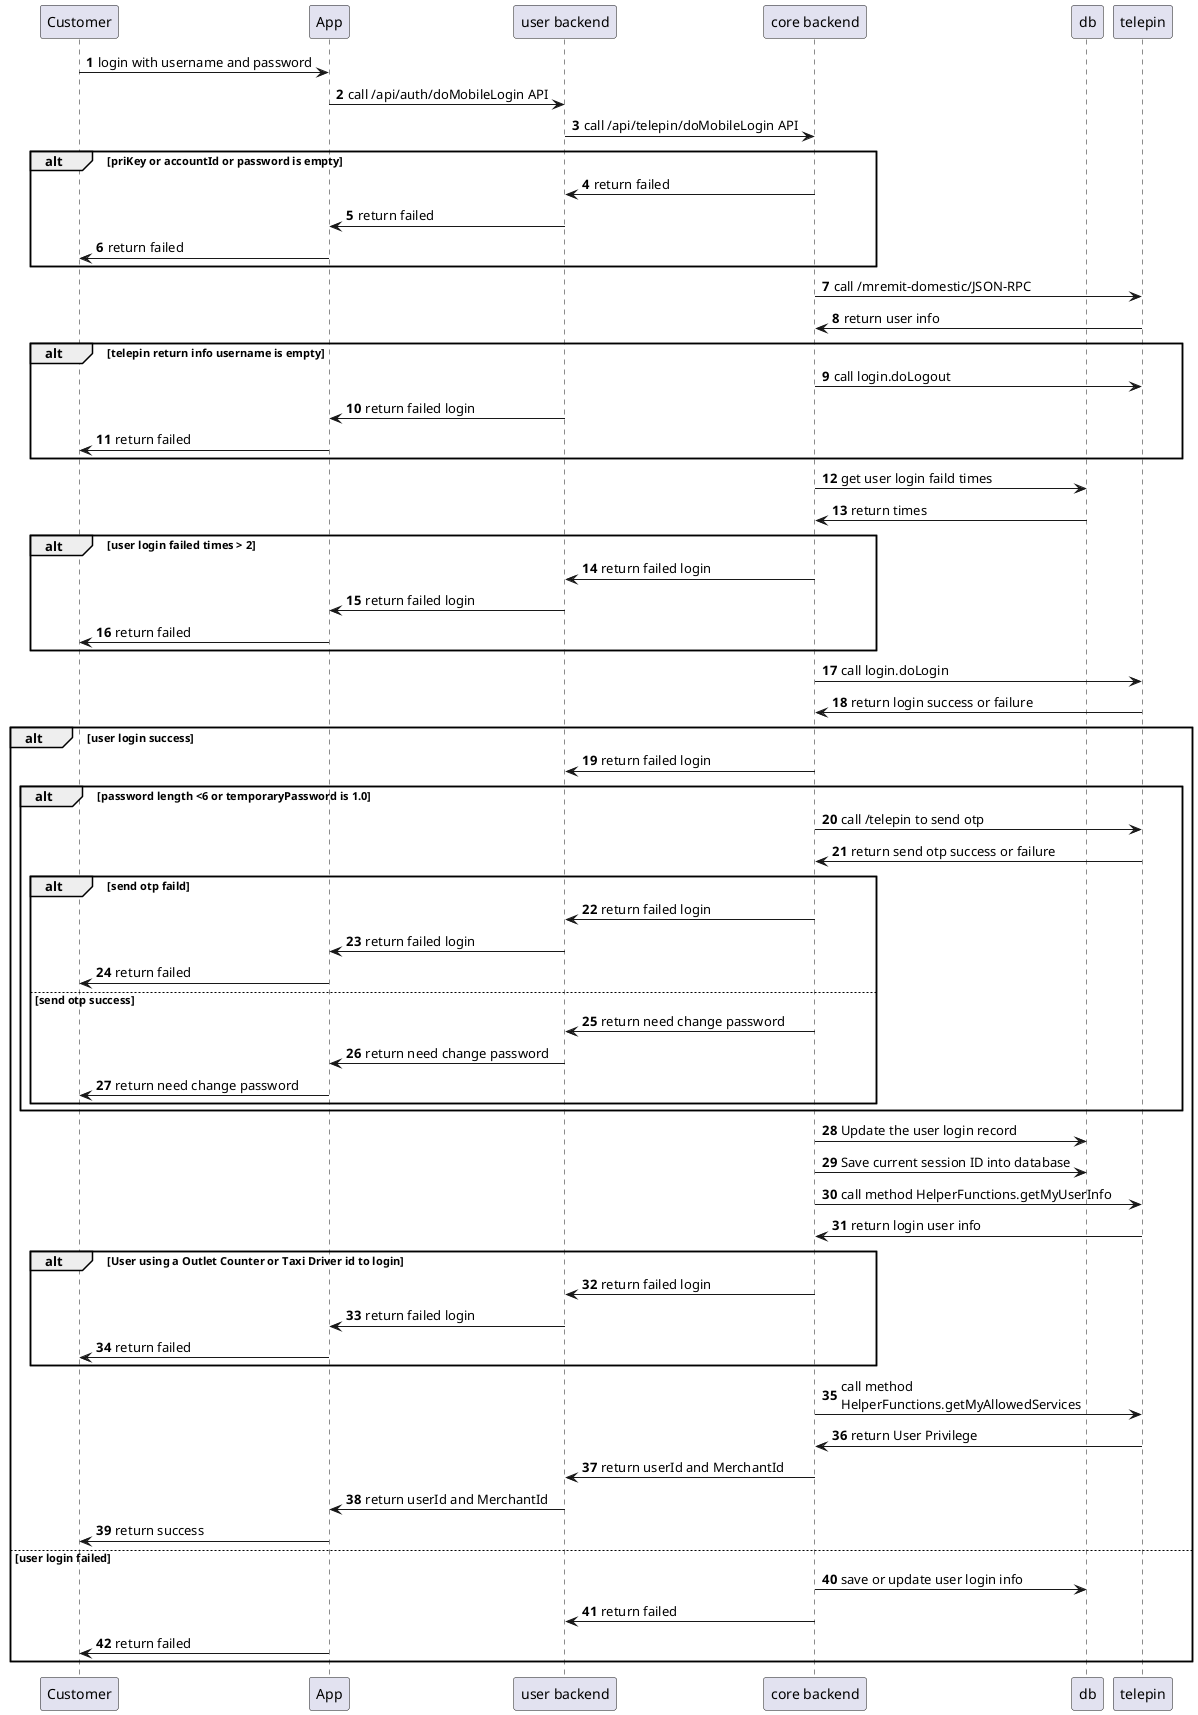 @startuml
autonumber
skinparam maxMessageSize 300

participant Customer as customer

participant "App" as fronend
participant "user backend" as user
participant "core backend" as core
participant db as db
participant telepin as telepin

customer -> fronend: login with username and password
fronend-> user : call /api/auth/doMobileLogin API
user -> core : call /api/telepin/doMobileLogin API

alt priKey or accountId or password is empty
core -> user: return failed
user -> fronend: return failed
fronend -> customer: return failed
end

core -> telepin: call /mremit-domestic/JSON-RPC
telepin -> core: return user info

alt telepin return info username is empty
core -> telepin: call login.doLogout
user -> fronend: return failed login
fronend -> customer: return failed
end

core -> db: get user login faild times
db -> core: return times

alt user login failed times > 2
core -> user: return failed login
user -> fronend: return failed login
fronend -> customer: return failed
end

core -> telepin: call login.doLogin
telepin -> core: return login success or failure

alt user login success
core -> user: return failed login

alt password length <6 or temporaryPassword is 1.0
  core -> telepin: call /telepin to send otp
  telepin -> core: return send otp success or failure
  alt send otp faild
   core -> user: return failed login
   user -> fronend: return failed login
   fronend -> customer: return failed
  else send otp success
   core -> user: return need change password
   user -> fronend: return need change password
   fronend -> customer: return need change password
  end
end

core -> db : Update the user login record
core -> db : Save current session ID into database

core -> telepin: call method HelperFunctions.getMyUserInfo
telepin -> core: return login user info

alt User using a Outlet Counter or Taxi Driver id to login
core -> user: return failed login
user -> fronend: return failed login
fronend -> customer: return failed
end

core -> telepin: call method HelperFunctions.getMyAllowedServices
telepin -> core: return User Privilege
core -> user: return userId and MerchantId
user -> fronend: return userId and MerchantId
fronend -> customer: return success

else user login failed
core -> db: save or update user login info
core -> user: return failed
fronend -> customer: return failed
end

@enduml